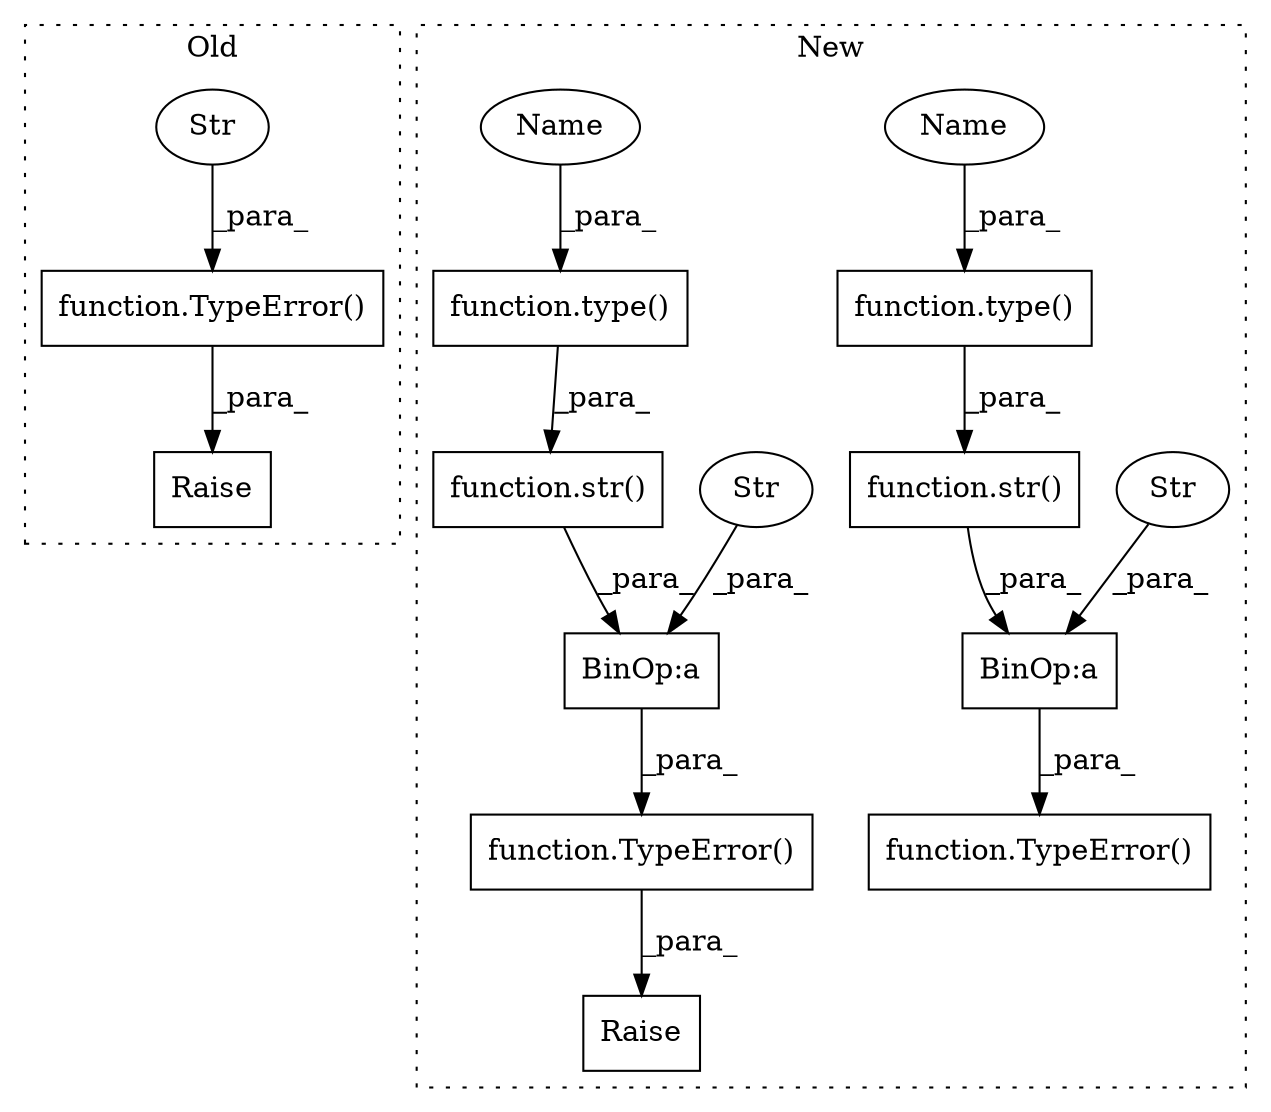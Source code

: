 digraph G {
subgraph cluster0 {
1 [label="Raise" a="91" s="23430" l="6" shape="box"];
5 [label="function.TypeError()" a="75" s="23436,23605" l="10,1" shape="box"];
6 [label="Str" a="66" s="23446" l="159" shape="ellipse"];
label = "Old";
style="dotted";
}
subgraph cluster1 {
2 [label="function.type()" a="75" s="36989,36999" l="5,1" shape="box"];
3 [label="BinOp:a" a="82" s="36982" l="3" shape="box"];
4 [label="Str" a="66" s="36879" l="103" shape="ellipse"];
7 [label="function.TypeError()" a="75" s="36869,37001" l="10,1" shape="box"];
8 [label="function.str()" a="75" s="36985,37000" l="4,1" shape="box"];
9 [label="function.type()" a="75" s="36733,36743" l="5,1" shape="box"];
10 [label="BinOp:a" a="82" s="36726" l="3" shape="box"];
11 [label="Str" a="66" s="36615" l="111" shape="ellipse"];
12 [label="function.TypeError()" a="75" s="36605,36745" l="10,1" shape="box"];
13 [label="function.str()" a="75" s="36729,36744" l="4,1" shape="box"];
14 [label="Raise" a="91" s="36863" l="6" shape="box"];
15 [label="Name" a="87" s="36738" l="5" shape="ellipse"];
16 [label="Name" a="87" s="36994" l="5" shape="ellipse"];
label = "New";
style="dotted";
}
2 -> 8 [label="_para_"];
3 -> 7 [label="_para_"];
4 -> 3 [label="_para_"];
5 -> 1 [label="_para_"];
6 -> 5 [label="_para_"];
7 -> 14 [label="_para_"];
8 -> 3 [label="_para_"];
9 -> 13 [label="_para_"];
10 -> 12 [label="_para_"];
11 -> 10 [label="_para_"];
13 -> 10 [label="_para_"];
15 -> 9 [label="_para_"];
16 -> 2 [label="_para_"];
}